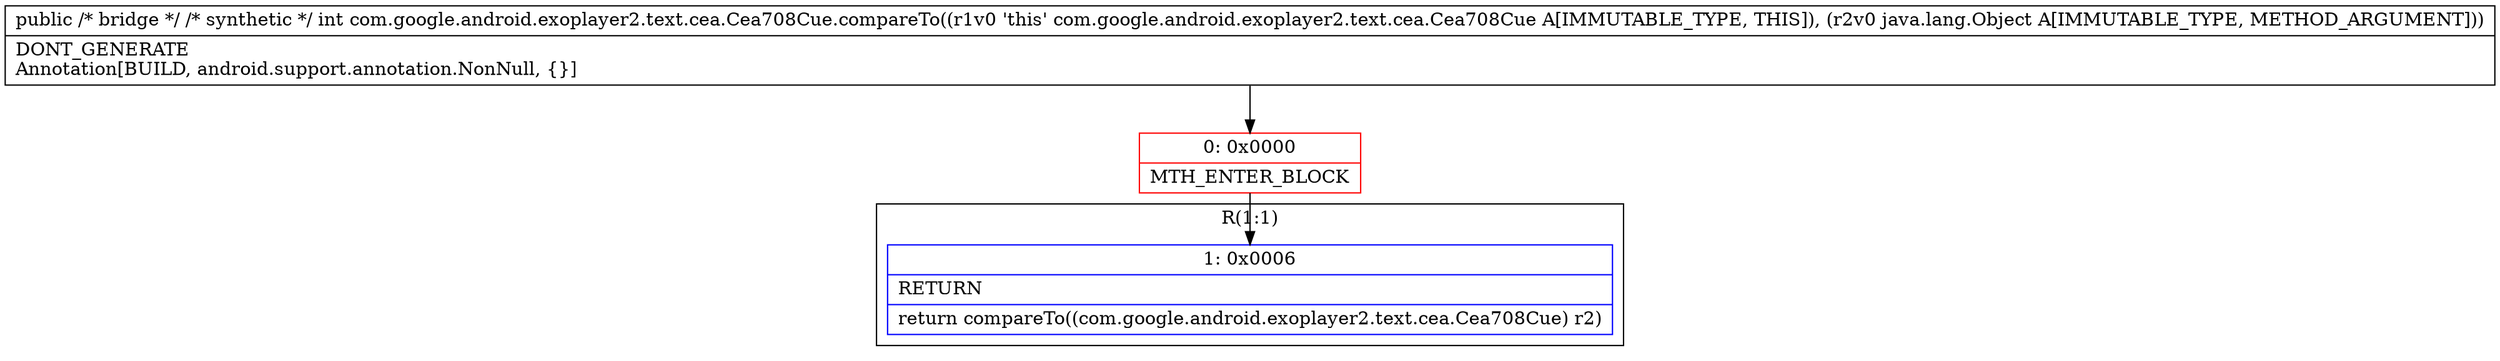 digraph "CFG forcom.google.android.exoplayer2.text.cea.Cea708Cue.compareTo(Ljava\/lang\/Object;)I" {
subgraph cluster_Region_1155706776 {
label = "R(1:1)";
node [shape=record,color=blue];
Node_1 [shape=record,label="{1\:\ 0x0006|RETURN\l|return compareTo((com.google.android.exoplayer2.text.cea.Cea708Cue) r2)\l}"];
}
Node_0 [shape=record,color=red,label="{0\:\ 0x0000|MTH_ENTER_BLOCK\l}"];
MethodNode[shape=record,label="{public \/* bridge *\/ \/* synthetic *\/ int com.google.android.exoplayer2.text.cea.Cea708Cue.compareTo((r1v0 'this' com.google.android.exoplayer2.text.cea.Cea708Cue A[IMMUTABLE_TYPE, THIS]), (r2v0 java.lang.Object A[IMMUTABLE_TYPE, METHOD_ARGUMENT]))  | DONT_GENERATE\lAnnotation[BUILD, android.support.annotation.NonNull, \{\}]\l}"];
MethodNode -> Node_0;
Node_0 -> Node_1;
}

